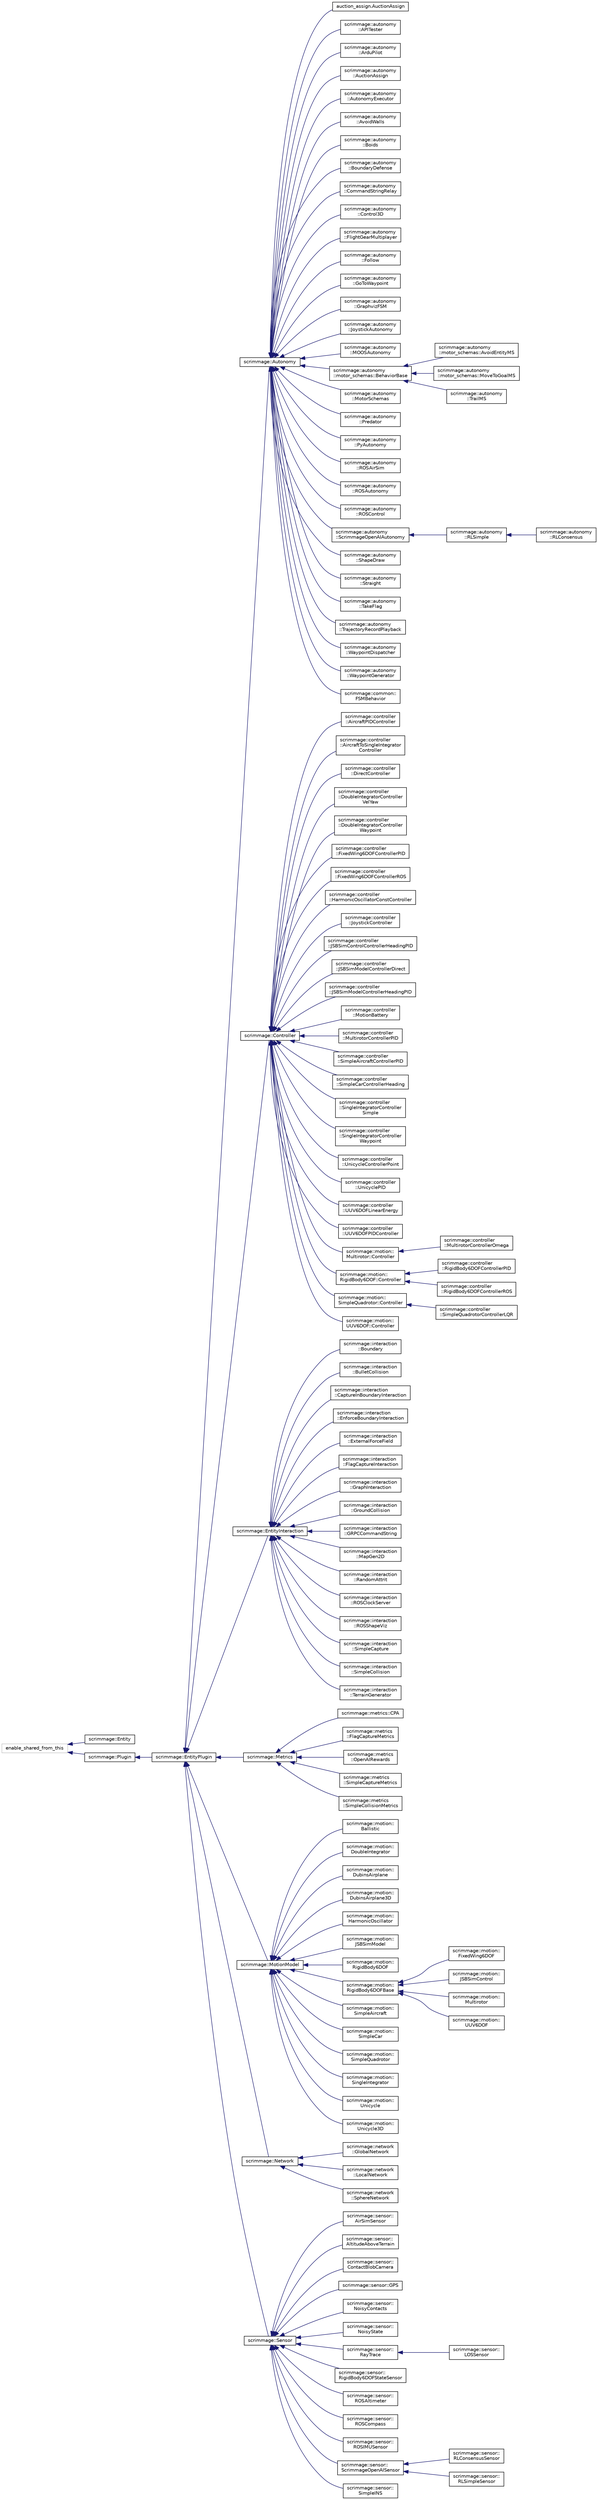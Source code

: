 digraph "Graphical Class Hierarchy"
{
 // LATEX_PDF_SIZE
  edge [fontname="Helvetica",fontsize="10",labelfontname="Helvetica",labelfontsize="10"];
  node [fontname="Helvetica",fontsize="10",shape=record];
  rankdir="LR";
  Node97 [label="enable_shared_from_this",height=0.2,width=0.4,color="grey75", fillcolor="white", style="filled",tooltip=" "];
  Node97 -> Node0 [dir="back",color="midnightblue",fontsize="10",style="solid",fontname="Helvetica"];
  Node0 [label="scrimmage::Entity",height=0.2,width=0.4,color="black", fillcolor="white", style="filled",URL="$classscrimmage_1_1Entity.html",tooltip=" "];
  Node97 -> Node99 [dir="back",color="midnightblue",fontsize="10",style="solid",fontname="Helvetica"];
  Node99 [label="scrimmage::Plugin",height=0.2,width=0.4,color="black", fillcolor="white", style="filled",URL="$classscrimmage_1_1Plugin.html",tooltip=" "];
  Node99 -> Node100 [dir="back",color="midnightblue",fontsize="10",style="solid",fontname="Helvetica"];
  Node100 [label="scrimmage::EntityPlugin",height=0.2,width=0.4,color="black", fillcolor="white", style="filled",URL="$classscrimmage_1_1EntityPlugin.html",tooltip=" "];
  Node100 -> Node101 [dir="back",color="midnightblue",fontsize="10",style="solid",fontname="Helvetica"];
  Node101 [label="scrimmage::Autonomy",height=0.2,width=0.4,color="black", fillcolor="white", style="filled",URL="$classscrimmage_1_1Autonomy.html",tooltip=" "];
  Node101 -> Node102 [dir="back",color="midnightblue",fontsize="10",style="solid",fontname="Helvetica"];
  Node102 [label="auction_assign.AuctionAssign",height=0.2,width=0.4,color="black", fillcolor="white", style="filled",URL="$classauction__assign_1_1AuctionAssign.html",tooltip=" "];
  Node101 -> Node103 [dir="back",color="midnightblue",fontsize="10",style="solid",fontname="Helvetica"];
  Node103 [label="scrimmage::autonomy\l::APITester",height=0.2,width=0.4,color="black", fillcolor="white", style="filled",URL="$classscrimmage_1_1autonomy_1_1APITester.html",tooltip=" "];
  Node101 -> Node104 [dir="back",color="midnightblue",fontsize="10",style="solid",fontname="Helvetica"];
  Node104 [label="scrimmage::autonomy\l::ArduPilot",height=0.2,width=0.4,color="black", fillcolor="white", style="filled",URL="$classscrimmage_1_1autonomy_1_1ArduPilot.html",tooltip=" "];
  Node101 -> Node105 [dir="back",color="midnightblue",fontsize="10",style="solid",fontname="Helvetica"];
  Node105 [label="scrimmage::autonomy\l::AuctionAssign",height=0.2,width=0.4,color="black", fillcolor="white", style="filled",URL="$classscrimmage_1_1autonomy_1_1AuctionAssign.html",tooltip=" "];
  Node101 -> Node106 [dir="back",color="midnightblue",fontsize="10",style="solid",fontname="Helvetica"];
  Node106 [label="scrimmage::autonomy\l::AutonomyExecutor",height=0.2,width=0.4,color="black", fillcolor="white", style="filled",URL="$classscrimmage_1_1autonomy_1_1AutonomyExecutor.html",tooltip=" "];
  Node101 -> Node107 [dir="back",color="midnightblue",fontsize="10",style="solid",fontname="Helvetica"];
  Node107 [label="scrimmage::autonomy\l::AvoidWalls",height=0.2,width=0.4,color="black", fillcolor="white", style="filled",URL="$classscrimmage_1_1autonomy_1_1AvoidWalls.html",tooltip=" "];
  Node101 -> Node108 [dir="back",color="midnightblue",fontsize="10",style="solid",fontname="Helvetica"];
  Node108 [label="scrimmage::autonomy\l::Boids",height=0.2,width=0.4,color="black", fillcolor="white", style="filled",URL="$classscrimmage_1_1autonomy_1_1Boids.html",tooltip=" "];
  Node101 -> Node109 [dir="back",color="midnightblue",fontsize="10",style="solid",fontname="Helvetica"];
  Node109 [label="scrimmage::autonomy\l::BoundaryDefense",height=0.2,width=0.4,color="black", fillcolor="white", style="filled",URL="$classscrimmage_1_1autonomy_1_1BoundaryDefense.html",tooltip=" "];
  Node101 -> Node110 [dir="back",color="midnightblue",fontsize="10",style="solid",fontname="Helvetica"];
  Node110 [label="scrimmage::autonomy\l::CommandStringRelay",height=0.2,width=0.4,color="black", fillcolor="white", style="filled",URL="$classscrimmage_1_1autonomy_1_1CommandStringRelay.html",tooltip=" "];
  Node101 -> Node111 [dir="back",color="midnightblue",fontsize="10",style="solid",fontname="Helvetica"];
  Node111 [label="scrimmage::autonomy\l::Control3D",height=0.2,width=0.4,color="black", fillcolor="white", style="filled",URL="$classscrimmage_1_1autonomy_1_1Control3D.html",tooltip=" "];
  Node101 -> Node112 [dir="back",color="midnightblue",fontsize="10",style="solid",fontname="Helvetica"];
  Node112 [label="scrimmage::autonomy\l::FlightGearMultiplayer",height=0.2,width=0.4,color="black", fillcolor="white", style="filled",URL="$classscrimmage_1_1autonomy_1_1FlightGearMultiplayer.html",tooltip=" "];
  Node101 -> Node113 [dir="back",color="midnightblue",fontsize="10",style="solid",fontname="Helvetica"];
  Node113 [label="scrimmage::autonomy\l::Follow",height=0.2,width=0.4,color="black", fillcolor="white", style="filled",URL="$classscrimmage_1_1autonomy_1_1Follow.html",tooltip=" "];
  Node101 -> Node114 [dir="back",color="midnightblue",fontsize="10",style="solid",fontname="Helvetica"];
  Node114 [label="scrimmage::autonomy\l::GoToWaypoint",height=0.2,width=0.4,color="black", fillcolor="white", style="filled",URL="$classscrimmage_1_1autonomy_1_1GoToWaypoint.html",tooltip=" "];
  Node101 -> Node115 [dir="back",color="midnightblue",fontsize="10",style="solid",fontname="Helvetica"];
  Node115 [label="scrimmage::autonomy\l::GraphvizFSM",height=0.2,width=0.4,color="black", fillcolor="white", style="filled",URL="$classscrimmage_1_1autonomy_1_1GraphvizFSM.html",tooltip=" "];
  Node101 -> Node116 [dir="back",color="midnightblue",fontsize="10",style="solid",fontname="Helvetica"];
  Node116 [label="scrimmage::autonomy\l::JoystickAutonomy",height=0.2,width=0.4,color="black", fillcolor="white", style="filled",URL="$classscrimmage_1_1autonomy_1_1JoystickAutonomy.html",tooltip=" "];
  Node101 -> Node117 [dir="back",color="midnightblue",fontsize="10",style="solid",fontname="Helvetica"];
  Node117 [label="scrimmage::autonomy\l::MOOSAutonomy",height=0.2,width=0.4,color="black", fillcolor="white", style="filled",URL="$classscrimmage_1_1autonomy_1_1MOOSAutonomy.html",tooltip=" "];
  Node101 -> Node118 [dir="back",color="midnightblue",fontsize="10",style="solid",fontname="Helvetica"];
  Node118 [label="scrimmage::autonomy\l::motor_schemas::BehaviorBase",height=0.2,width=0.4,color="black", fillcolor="white", style="filled",URL="$classscrimmage_1_1autonomy_1_1motor__schemas_1_1BehaviorBase.html",tooltip=" "];
  Node118 -> Node119 [dir="back",color="midnightblue",fontsize="10",style="solid",fontname="Helvetica"];
  Node119 [label="scrimmage::autonomy\l::motor_schemas::AvoidEntityMS",height=0.2,width=0.4,color="black", fillcolor="white", style="filled",URL="$classscrimmage_1_1autonomy_1_1motor__schemas_1_1AvoidEntityMS.html",tooltip=" "];
  Node118 -> Node120 [dir="back",color="midnightblue",fontsize="10",style="solid",fontname="Helvetica"];
  Node120 [label="scrimmage::autonomy\l::motor_schemas::MoveToGoalMS",height=0.2,width=0.4,color="black", fillcolor="white", style="filled",URL="$classscrimmage_1_1autonomy_1_1motor__schemas_1_1MoveToGoalMS.html",tooltip=" "];
  Node118 -> Node121 [dir="back",color="midnightblue",fontsize="10",style="solid",fontname="Helvetica"];
  Node121 [label="scrimmage::autonomy\l::TrailMS",height=0.2,width=0.4,color="black", fillcolor="white", style="filled",URL="$classscrimmage_1_1autonomy_1_1TrailMS.html",tooltip=" "];
  Node101 -> Node122 [dir="back",color="midnightblue",fontsize="10",style="solid",fontname="Helvetica"];
  Node122 [label="scrimmage::autonomy\l::MotorSchemas",height=0.2,width=0.4,color="black", fillcolor="white", style="filled",URL="$classscrimmage_1_1autonomy_1_1MotorSchemas.html",tooltip=" "];
  Node101 -> Node123 [dir="back",color="midnightblue",fontsize="10",style="solid",fontname="Helvetica"];
  Node123 [label="scrimmage::autonomy\l::Predator",height=0.2,width=0.4,color="black", fillcolor="white", style="filled",URL="$classscrimmage_1_1autonomy_1_1Predator.html",tooltip=" "];
  Node101 -> Node124 [dir="back",color="midnightblue",fontsize="10",style="solid",fontname="Helvetica"];
  Node124 [label="scrimmage::autonomy\l::PyAutonomy",height=0.2,width=0.4,color="black", fillcolor="white", style="filled",URL="$classscrimmage_1_1autonomy_1_1PyAutonomy.html",tooltip=" "];
  Node101 -> Node125 [dir="back",color="midnightblue",fontsize="10",style="solid",fontname="Helvetica"];
  Node125 [label="scrimmage::autonomy\l::ROSAirSim",height=0.2,width=0.4,color="black", fillcolor="white", style="filled",URL="$classscrimmage_1_1autonomy_1_1ROSAirSim.html",tooltip=" "];
  Node101 -> Node126 [dir="back",color="midnightblue",fontsize="10",style="solid",fontname="Helvetica"];
  Node126 [label="scrimmage::autonomy\l::ROSAutonomy",height=0.2,width=0.4,color="black", fillcolor="white", style="filled",URL="$classscrimmage_1_1autonomy_1_1ROSAutonomy.html",tooltip=" "];
  Node101 -> Node127 [dir="back",color="midnightblue",fontsize="10",style="solid",fontname="Helvetica"];
  Node127 [label="scrimmage::autonomy\l::ROSControl",height=0.2,width=0.4,color="black", fillcolor="white", style="filled",URL="$classscrimmage_1_1autonomy_1_1ROSControl.html",tooltip=" "];
  Node101 -> Node128 [dir="back",color="midnightblue",fontsize="10",style="solid",fontname="Helvetica"];
  Node128 [label="scrimmage::autonomy\l::ScrimmageOpenAIAutonomy",height=0.2,width=0.4,color="black", fillcolor="white", style="filled",URL="$classscrimmage_1_1autonomy_1_1ScrimmageOpenAIAutonomy.html",tooltip=" "];
  Node128 -> Node129 [dir="back",color="midnightblue",fontsize="10",style="solid",fontname="Helvetica"];
  Node129 [label="scrimmage::autonomy\l::RLSimple",height=0.2,width=0.4,color="black", fillcolor="white", style="filled",URL="$classscrimmage_1_1autonomy_1_1RLSimple.html",tooltip=" "];
  Node129 -> Node130 [dir="back",color="midnightblue",fontsize="10",style="solid",fontname="Helvetica"];
  Node130 [label="scrimmage::autonomy\l::RLConsensus",height=0.2,width=0.4,color="black", fillcolor="white", style="filled",URL="$classscrimmage_1_1autonomy_1_1RLConsensus.html",tooltip=" "];
  Node101 -> Node131 [dir="back",color="midnightblue",fontsize="10",style="solid",fontname="Helvetica"];
  Node131 [label="scrimmage::autonomy\l::ShapeDraw",height=0.2,width=0.4,color="black", fillcolor="white", style="filled",URL="$classscrimmage_1_1autonomy_1_1ShapeDraw.html",tooltip=" "];
  Node101 -> Node132 [dir="back",color="midnightblue",fontsize="10",style="solid",fontname="Helvetica"];
  Node132 [label="scrimmage::autonomy\l::Straight",height=0.2,width=0.4,color="black", fillcolor="white", style="filled",URL="$classscrimmage_1_1autonomy_1_1Straight.html",tooltip=" "];
  Node101 -> Node133 [dir="back",color="midnightblue",fontsize="10",style="solid",fontname="Helvetica"];
  Node133 [label="scrimmage::autonomy\l::TakeFlag",height=0.2,width=0.4,color="black", fillcolor="white", style="filled",URL="$classscrimmage_1_1autonomy_1_1TakeFlag.html",tooltip=" "];
  Node101 -> Node134 [dir="back",color="midnightblue",fontsize="10",style="solid",fontname="Helvetica"];
  Node134 [label="scrimmage::autonomy\l::TrajectoryRecordPlayback",height=0.2,width=0.4,color="black", fillcolor="white", style="filled",URL="$classscrimmage_1_1autonomy_1_1TrajectoryRecordPlayback.html",tooltip=" "];
  Node101 -> Node135 [dir="back",color="midnightblue",fontsize="10",style="solid",fontname="Helvetica"];
  Node135 [label="scrimmage::autonomy\l::WaypointDispatcher",height=0.2,width=0.4,color="black", fillcolor="white", style="filled",URL="$classscrimmage_1_1autonomy_1_1WaypointDispatcher.html",tooltip=" "];
  Node101 -> Node136 [dir="back",color="midnightblue",fontsize="10",style="solid",fontname="Helvetica"];
  Node136 [label="scrimmage::autonomy\l::WaypointGenerator",height=0.2,width=0.4,color="black", fillcolor="white", style="filled",URL="$classscrimmage_1_1autonomy_1_1WaypointGenerator.html",tooltip=" "];
  Node101 -> Node137 [dir="back",color="midnightblue",fontsize="10",style="solid",fontname="Helvetica"];
  Node137 [label="scrimmage::common::\lFSMBehavior",height=0.2,width=0.4,color="black", fillcolor="white", style="filled",URL="$classscrimmage_1_1common_1_1FSMBehavior.html",tooltip=" "];
  Node100 -> Node138 [dir="back",color="midnightblue",fontsize="10",style="solid",fontname="Helvetica"];
  Node138 [label="scrimmage::Controller",height=0.2,width=0.4,color="black", fillcolor="white", style="filled",URL="$classscrimmage_1_1Controller.html",tooltip=" "];
  Node138 -> Node139 [dir="back",color="midnightblue",fontsize="10",style="solid",fontname="Helvetica"];
  Node139 [label="scrimmage::controller\l::AircraftPIDController",height=0.2,width=0.4,color="black", fillcolor="white", style="filled",URL="$classscrimmage_1_1controller_1_1AircraftPIDController.html",tooltip=" "];
  Node138 -> Node140 [dir="back",color="midnightblue",fontsize="10",style="solid",fontname="Helvetica"];
  Node140 [label="scrimmage::controller\l::AircraftToSingleIntegrator\lController",height=0.2,width=0.4,color="black", fillcolor="white", style="filled",URL="$classscrimmage_1_1controller_1_1AircraftToSingleIntegratorController.html",tooltip=" "];
  Node138 -> Node141 [dir="back",color="midnightblue",fontsize="10",style="solid",fontname="Helvetica"];
  Node141 [label="scrimmage::controller\l::DirectController",height=0.2,width=0.4,color="black", fillcolor="white", style="filled",URL="$classscrimmage_1_1controller_1_1DirectController.html",tooltip=" "];
  Node138 -> Node142 [dir="back",color="midnightblue",fontsize="10",style="solid",fontname="Helvetica"];
  Node142 [label="scrimmage::controller\l::DoubleIntegratorController\lVelYaw",height=0.2,width=0.4,color="black", fillcolor="white", style="filled",URL="$classscrimmage_1_1controller_1_1DoubleIntegratorControllerVelYaw.html",tooltip=" "];
  Node138 -> Node143 [dir="back",color="midnightblue",fontsize="10",style="solid",fontname="Helvetica"];
  Node143 [label="scrimmage::controller\l::DoubleIntegratorController\lWaypoint",height=0.2,width=0.4,color="black", fillcolor="white", style="filled",URL="$classscrimmage_1_1controller_1_1DoubleIntegratorControllerWaypoint.html",tooltip=" "];
  Node138 -> Node144 [dir="back",color="midnightblue",fontsize="10",style="solid",fontname="Helvetica"];
  Node144 [label="scrimmage::controller\l::FixedWing6DOFControllerPID",height=0.2,width=0.4,color="black", fillcolor="white", style="filled",URL="$classscrimmage_1_1controller_1_1FixedWing6DOFControllerPID.html",tooltip=" "];
  Node138 -> Node145 [dir="back",color="midnightblue",fontsize="10",style="solid",fontname="Helvetica"];
  Node145 [label="scrimmage::controller\l::FixedWing6DOFControllerROS",height=0.2,width=0.4,color="black", fillcolor="white", style="filled",URL="$classscrimmage_1_1controller_1_1FixedWing6DOFControllerROS.html",tooltip=" "];
  Node138 -> Node146 [dir="back",color="midnightblue",fontsize="10",style="solid",fontname="Helvetica"];
  Node146 [label="scrimmage::controller\l::HarmonicOscillatorConstController",height=0.2,width=0.4,color="black", fillcolor="white", style="filled",URL="$classscrimmage_1_1controller_1_1HarmonicOscillatorConstController.html",tooltip=" "];
  Node138 -> Node147 [dir="back",color="midnightblue",fontsize="10",style="solid",fontname="Helvetica"];
  Node147 [label="scrimmage::controller\l::JoystickController",height=0.2,width=0.4,color="black", fillcolor="white", style="filled",URL="$classscrimmage_1_1controller_1_1JoystickController.html",tooltip=" "];
  Node138 -> Node148 [dir="back",color="midnightblue",fontsize="10",style="solid",fontname="Helvetica"];
  Node148 [label="scrimmage::controller\l::JSBSimControlControllerHeadingPID",height=0.2,width=0.4,color="black", fillcolor="white", style="filled",URL="$classscrimmage_1_1controller_1_1JSBSimControlControllerHeadingPID.html",tooltip=" "];
  Node138 -> Node149 [dir="back",color="midnightblue",fontsize="10",style="solid",fontname="Helvetica"];
  Node149 [label="scrimmage::controller\l::JSBSimModelControllerDirect",height=0.2,width=0.4,color="black", fillcolor="white", style="filled",URL="$classscrimmage_1_1controller_1_1JSBSimModelControllerDirect.html",tooltip=" "];
  Node138 -> Node150 [dir="back",color="midnightblue",fontsize="10",style="solid",fontname="Helvetica"];
  Node150 [label="scrimmage::controller\l::JSBSimModelControllerHeadingPID",height=0.2,width=0.4,color="black", fillcolor="white", style="filled",URL="$classscrimmage_1_1controller_1_1JSBSimModelControllerHeadingPID.html",tooltip=" "];
  Node138 -> Node151 [dir="back",color="midnightblue",fontsize="10",style="solid",fontname="Helvetica"];
  Node151 [label="scrimmage::controller\l::MotionBattery",height=0.2,width=0.4,color="black", fillcolor="white", style="filled",URL="$classscrimmage_1_1controller_1_1MotionBattery.html",tooltip=" "];
  Node138 -> Node152 [dir="back",color="midnightblue",fontsize="10",style="solid",fontname="Helvetica"];
  Node152 [label="scrimmage::controller\l::MultirotorControllerPID",height=0.2,width=0.4,color="black", fillcolor="white", style="filled",URL="$classscrimmage_1_1controller_1_1MultirotorControllerPID.html",tooltip=" "];
  Node138 -> Node153 [dir="back",color="midnightblue",fontsize="10",style="solid",fontname="Helvetica"];
  Node153 [label="scrimmage::controller\l::SimpleAircraftControllerPID",height=0.2,width=0.4,color="black", fillcolor="white", style="filled",URL="$classscrimmage_1_1controller_1_1SimpleAircraftControllerPID.html",tooltip=" "];
  Node138 -> Node154 [dir="back",color="midnightblue",fontsize="10",style="solid",fontname="Helvetica"];
  Node154 [label="scrimmage::controller\l::SimpleCarControllerHeading",height=0.2,width=0.4,color="black", fillcolor="white", style="filled",URL="$classscrimmage_1_1controller_1_1SimpleCarControllerHeading.html",tooltip=" "];
  Node138 -> Node155 [dir="back",color="midnightblue",fontsize="10",style="solid",fontname="Helvetica"];
  Node155 [label="scrimmage::controller\l::SingleIntegratorController\lSimple",height=0.2,width=0.4,color="black", fillcolor="white", style="filled",URL="$classscrimmage_1_1controller_1_1SingleIntegratorControllerSimple.html",tooltip=" "];
  Node138 -> Node156 [dir="back",color="midnightblue",fontsize="10",style="solid",fontname="Helvetica"];
  Node156 [label="scrimmage::controller\l::SingleIntegratorController\lWaypoint",height=0.2,width=0.4,color="black", fillcolor="white", style="filled",URL="$classscrimmage_1_1controller_1_1SingleIntegratorControllerWaypoint.html",tooltip=" "];
  Node138 -> Node157 [dir="back",color="midnightblue",fontsize="10",style="solid",fontname="Helvetica"];
  Node157 [label="scrimmage::controller\l::UnicycleControllerPoint",height=0.2,width=0.4,color="black", fillcolor="white", style="filled",URL="$classscrimmage_1_1controller_1_1UnicycleControllerPoint.html",tooltip="implementation of"];
  Node138 -> Node158 [dir="back",color="midnightblue",fontsize="10",style="solid",fontname="Helvetica"];
  Node158 [label="scrimmage::controller\l::UnicyclePID",height=0.2,width=0.4,color="black", fillcolor="white", style="filled",URL="$classscrimmage_1_1controller_1_1UnicyclePID.html",tooltip=" "];
  Node138 -> Node159 [dir="back",color="midnightblue",fontsize="10",style="solid",fontname="Helvetica"];
  Node159 [label="scrimmage::controller\l::UUV6DOFLinearEnergy",height=0.2,width=0.4,color="black", fillcolor="white", style="filled",URL="$classscrimmage_1_1controller_1_1UUV6DOFLinearEnergy.html",tooltip=" "];
  Node138 -> Node160 [dir="back",color="midnightblue",fontsize="10",style="solid",fontname="Helvetica"];
  Node160 [label="scrimmage::controller\l::UUV6DOFPIDController",height=0.2,width=0.4,color="black", fillcolor="white", style="filled",URL="$classscrimmage_1_1controller_1_1UUV6DOFPIDController.html",tooltip=" "];
  Node138 -> Node161 [dir="back",color="midnightblue",fontsize="10",style="solid",fontname="Helvetica"];
  Node161 [label="scrimmage::motion::\lMultirotor::Controller",height=0.2,width=0.4,color="black", fillcolor="white", style="filled",URL="$classscrimmage_1_1motion_1_1Multirotor_1_1Controller.html",tooltip=" "];
  Node161 -> Node162 [dir="back",color="midnightblue",fontsize="10",style="solid",fontname="Helvetica"];
  Node162 [label="scrimmage::controller\l::MultirotorControllerOmega",height=0.2,width=0.4,color="black", fillcolor="white", style="filled",URL="$classscrimmage_1_1controller_1_1MultirotorControllerOmega.html",tooltip=" "];
  Node138 -> Node163 [dir="back",color="midnightblue",fontsize="10",style="solid",fontname="Helvetica"];
  Node163 [label="scrimmage::motion::\lRigidBody6DOF::Controller",height=0.2,width=0.4,color="black", fillcolor="white", style="filled",URL="$classscrimmage_1_1motion_1_1RigidBody6DOF_1_1Controller.html",tooltip=" "];
  Node163 -> Node164 [dir="back",color="midnightblue",fontsize="10",style="solid",fontname="Helvetica"];
  Node164 [label="scrimmage::controller\l::RigidBody6DOFControllerPID",height=0.2,width=0.4,color="black", fillcolor="white", style="filled",URL="$classscrimmage_1_1controller_1_1RigidBody6DOFControllerPID.html",tooltip=" "];
  Node163 -> Node165 [dir="back",color="midnightblue",fontsize="10",style="solid",fontname="Helvetica"];
  Node165 [label="scrimmage::controller\l::RigidBody6DOFControllerROS",height=0.2,width=0.4,color="black", fillcolor="white", style="filled",URL="$classscrimmage_1_1controller_1_1RigidBody6DOFControllerROS.html",tooltip=" "];
  Node138 -> Node166 [dir="back",color="midnightblue",fontsize="10",style="solid",fontname="Helvetica"];
  Node166 [label="scrimmage::motion::\lSimpleQuadrotor::Controller",height=0.2,width=0.4,color="black", fillcolor="white", style="filled",URL="$classscrimmage_1_1motion_1_1SimpleQuadrotor_1_1Controller.html",tooltip=" "];
  Node166 -> Node167 [dir="back",color="midnightblue",fontsize="10",style="solid",fontname="Helvetica"];
  Node167 [label="scrimmage::controller\l::SimpleQuadrotorControllerLQR",height=0.2,width=0.4,color="black", fillcolor="white", style="filled",URL="$classscrimmage_1_1controller_1_1SimpleQuadrotorControllerLQR.html",tooltip=" "];
  Node138 -> Node168 [dir="back",color="midnightblue",fontsize="10",style="solid",fontname="Helvetica"];
  Node168 [label="scrimmage::motion::\lUUV6DOF::Controller",height=0.2,width=0.4,color="black", fillcolor="white", style="filled",URL="$classscrimmage_1_1motion_1_1UUV6DOF_1_1Controller.html",tooltip=" "];
  Node100 -> Node169 [dir="back",color="midnightblue",fontsize="10",style="solid",fontname="Helvetica"];
  Node169 [label="scrimmage::EntityInteraction",height=0.2,width=0.4,color="black", fillcolor="white", style="filled",URL="$classscrimmage_1_1EntityInteraction.html",tooltip=" "];
  Node169 -> Node170 [dir="back",color="midnightblue",fontsize="10",style="solid",fontname="Helvetica"];
  Node170 [label="scrimmage::interaction\l::Boundary",height=0.2,width=0.4,color="black", fillcolor="white", style="filled",URL="$classscrimmage_1_1interaction_1_1Boundary.html",tooltip=" "];
  Node169 -> Node171 [dir="back",color="midnightblue",fontsize="10",style="solid",fontname="Helvetica"];
  Node171 [label="scrimmage::interaction\l::BulletCollision",height=0.2,width=0.4,color="black", fillcolor="white", style="filled",URL="$classscrimmage_1_1interaction_1_1BulletCollision.html",tooltip=" "];
  Node169 -> Node172 [dir="back",color="midnightblue",fontsize="10",style="solid",fontname="Helvetica"];
  Node172 [label="scrimmage::interaction\l::CaptureInBoundaryInteraction",height=0.2,width=0.4,color="black", fillcolor="white", style="filled",URL="$classscrimmage_1_1interaction_1_1CaptureInBoundaryInteraction.html",tooltip=" "];
  Node169 -> Node173 [dir="back",color="midnightblue",fontsize="10",style="solid",fontname="Helvetica"];
  Node173 [label="scrimmage::interaction\l::EnforceBoundaryInteraction",height=0.2,width=0.4,color="black", fillcolor="white", style="filled",URL="$classscrimmage_1_1interaction_1_1EnforceBoundaryInteraction.html",tooltip=" "];
  Node169 -> Node174 [dir="back",color="midnightblue",fontsize="10",style="solid",fontname="Helvetica"];
  Node174 [label="scrimmage::interaction\l::ExternalForceField",height=0.2,width=0.4,color="black", fillcolor="white", style="filled",URL="$classscrimmage_1_1interaction_1_1ExternalForceField.html",tooltip=" "];
  Node169 -> Node175 [dir="back",color="midnightblue",fontsize="10",style="solid",fontname="Helvetica"];
  Node175 [label="scrimmage::interaction\l::FlagCaptureInteraction",height=0.2,width=0.4,color="black", fillcolor="white", style="filled",URL="$classscrimmage_1_1interaction_1_1FlagCaptureInteraction.html",tooltip=" "];
  Node169 -> Node176 [dir="back",color="midnightblue",fontsize="10",style="solid",fontname="Helvetica"];
  Node176 [label="scrimmage::interaction\l::GraphInteraction",height=0.2,width=0.4,color="black", fillcolor="white", style="filled",URL="$classscrimmage_1_1interaction_1_1GraphInteraction.html",tooltip=" "];
  Node169 -> Node177 [dir="back",color="midnightblue",fontsize="10",style="solid",fontname="Helvetica"];
  Node177 [label="scrimmage::interaction\l::GroundCollision",height=0.2,width=0.4,color="black", fillcolor="white", style="filled",URL="$classscrimmage_1_1interaction_1_1GroundCollision.html",tooltip=" "];
  Node169 -> Node178 [dir="back",color="midnightblue",fontsize="10",style="solid",fontname="Helvetica"];
  Node178 [label="scrimmage::interaction\l::GRPCCommandString",height=0.2,width=0.4,color="black", fillcolor="white", style="filled",URL="$classscrimmage_1_1interaction_1_1GRPCCommandString.html",tooltip=" "];
  Node169 -> Node179 [dir="back",color="midnightblue",fontsize="10",style="solid",fontname="Helvetica"];
  Node179 [label="scrimmage::interaction\l::MapGen2D",height=0.2,width=0.4,color="black", fillcolor="white", style="filled",URL="$classscrimmage_1_1interaction_1_1MapGen2D.html",tooltip=" "];
  Node169 -> Node180 [dir="back",color="midnightblue",fontsize="10",style="solid",fontname="Helvetica"];
  Node180 [label="scrimmage::interaction\l::RandomAttrit",height=0.2,width=0.4,color="black", fillcolor="white", style="filled",URL="$classscrimmage_1_1interaction_1_1RandomAttrit.html",tooltip=" "];
  Node169 -> Node181 [dir="back",color="midnightblue",fontsize="10",style="solid",fontname="Helvetica"];
  Node181 [label="scrimmage::interaction\l::ROSClockServer",height=0.2,width=0.4,color="black", fillcolor="white", style="filled",URL="$classscrimmage_1_1interaction_1_1ROSClockServer.html",tooltip=" "];
  Node169 -> Node182 [dir="back",color="midnightblue",fontsize="10",style="solid",fontname="Helvetica"];
  Node182 [label="scrimmage::interaction\l::ROSShapeViz",height=0.2,width=0.4,color="black", fillcolor="white", style="filled",URL="$classscrimmage_1_1interaction_1_1ROSShapeViz.html",tooltip=" "];
  Node169 -> Node183 [dir="back",color="midnightblue",fontsize="10",style="solid",fontname="Helvetica"];
  Node183 [label="scrimmage::interaction\l::SimpleCapture",height=0.2,width=0.4,color="black", fillcolor="white", style="filled",URL="$classscrimmage_1_1interaction_1_1SimpleCapture.html",tooltip=" "];
  Node169 -> Node184 [dir="back",color="midnightblue",fontsize="10",style="solid",fontname="Helvetica"];
  Node184 [label="scrimmage::interaction\l::SimpleCollision",height=0.2,width=0.4,color="black", fillcolor="white", style="filled",URL="$classscrimmage_1_1interaction_1_1SimpleCollision.html",tooltip=" "];
  Node169 -> Node185 [dir="back",color="midnightblue",fontsize="10",style="solid",fontname="Helvetica"];
  Node185 [label="scrimmage::interaction\l::TerrainGenerator",height=0.2,width=0.4,color="black", fillcolor="white", style="filled",URL="$classscrimmage_1_1interaction_1_1TerrainGenerator.html",tooltip=" "];
  Node100 -> Node186 [dir="back",color="midnightblue",fontsize="10",style="solid",fontname="Helvetica"];
  Node186 [label="scrimmage::Metrics",height=0.2,width=0.4,color="black", fillcolor="white", style="filled",URL="$classscrimmage_1_1Metrics.html",tooltip=" "];
  Node186 -> Node187 [dir="back",color="midnightblue",fontsize="10",style="solid",fontname="Helvetica"];
  Node187 [label="scrimmage::metrics::CPA",height=0.2,width=0.4,color="black", fillcolor="white", style="filled",URL="$classscrimmage_1_1metrics_1_1CPA.html",tooltip=" "];
  Node186 -> Node188 [dir="back",color="midnightblue",fontsize="10",style="solid",fontname="Helvetica"];
  Node188 [label="scrimmage::metrics\l::FlagCaptureMetrics",height=0.2,width=0.4,color="black", fillcolor="white", style="filled",URL="$classscrimmage_1_1metrics_1_1FlagCaptureMetrics.html",tooltip=" "];
  Node186 -> Node189 [dir="back",color="midnightblue",fontsize="10",style="solid",fontname="Helvetica"];
  Node189 [label="scrimmage::metrics\l::OpenAIRewards",height=0.2,width=0.4,color="black", fillcolor="white", style="filled",URL="$classscrimmage_1_1metrics_1_1OpenAIRewards.html",tooltip=" "];
  Node186 -> Node190 [dir="back",color="midnightblue",fontsize="10",style="solid",fontname="Helvetica"];
  Node190 [label="scrimmage::metrics\l::SimpleCaptureMetrics",height=0.2,width=0.4,color="black", fillcolor="white", style="filled",URL="$classscrimmage_1_1metrics_1_1SimpleCaptureMetrics.html",tooltip=" "];
  Node186 -> Node191 [dir="back",color="midnightblue",fontsize="10",style="solid",fontname="Helvetica"];
  Node191 [label="scrimmage::metrics\l::SimpleCollisionMetrics",height=0.2,width=0.4,color="black", fillcolor="white", style="filled",URL="$classscrimmage_1_1metrics_1_1SimpleCollisionMetrics.html",tooltip=" "];
  Node100 -> Node192 [dir="back",color="midnightblue",fontsize="10",style="solid",fontname="Helvetica"];
  Node192 [label="scrimmage::MotionModel",height=0.2,width=0.4,color="black", fillcolor="white", style="filled",URL="$classscrimmage_1_1MotionModel.html",tooltip=" "];
  Node192 -> Node193 [dir="back",color="midnightblue",fontsize="10",style="solid",fontname="Helvetica"];
  Node193 [label="scrimmage::motion::\lBallistic",height=0.2,width=0.4,color="black", fillcolor="white", style="filled",URL="$classscrimmage_1_1motion_1_1Ballistic.html",tooltip=" "];
  Node192 -> Node194 [dir="back",color="midnightblue",fontsize="10",style="solid",fontname="Helvetica"];
  Node194 [label="scrimmage::motion::\lDoubleIntegrator",height=0.2,width=0.4,color="black", fillcolor="white", style="filled",URL="$classscrimmage_1_1motion_1_1DoubleIntegrator.html",tooltip=" "];
  Node192 -> Node195 [dir="back",color="midnightblue",fontsize="10",style="solid",fontname="Helvetica"];
  Node195 [label="scrimmage::motion::\lDubinsAirplane",height=0.2,width=0.4,color="black", fillcolor="white", style="filled",URL="$classscrimmage_1_1motion_1_1DubinsAirplane.html",tooltip=" "];
  Node192 -> Node196 [dir="back",color="midnightblue",fontsize="10",style="solid",fontname="Helvetica"];
  Node196 [label="scrimmage::motion::\lDubinsAirplane3D",height=0.2,width=0.4,color="black", fillcolor="white", style="filled",URL="$classscrimmage_1_1motion_1_1DubinsAirplane3D.html",tooltip=" "];
  Node192 -> Node197 [dir="back",color="midnightblue",fontsize="10",style="solid",fontname="Helvetica"];
  Node197 [label="scrimmage::motion::\lHarmonicOscillator",height=0.2,width=0.4,color="black", fillcolor="white", style="filled",URL="$classscrimmage_1_1motion_1_1HarmonicOscillator.html",tooltip=" "];
  Node192 -> Node198 [dir="back",color="midnightblue",fontsize="10",style="solid",fontname="Helvetica"];
  Node198 [label="scrimmage::motion::\lJSBSimModel",height=0.2,width=0.4,color="black", fillcolor="white", style="filled",URL="$classscrimmage_1_1motion_1_1JSBSimModel.html",tooltip=" "];
  Node192 -> Node199 [dir="back",color="midnightblue",fontsize="10",style="solid",fontname="Helvetica"];
  Node199 [label="scrimmage::motion::\lRigidBody6DOF",height=0.2,width=0.4,color="black", fillcolor="white", style="filled",URL="$classscrimmage_1_1motion_1_1RigidBody6DOF.html",tooltip=" "];
  Node192 -> Node200 [dir="back",color="midnightblue",fontsize="10",style="solid",fontname="Helvetica"];
  Node200 [label="scrimmage::motion::\lRigidBody6DOFBase",height=0.2,width=0.4,color="black", fillcolor="white", style="filled",URL="$classscrimmage_1_1motion_1_1RigidBody6DOFBase.html",tooltip=" "];
  Node200 -> Node201 [dir="back",color="midnightblue",fontsize="10",style="solid",fontname="Helvetica"];
  Node201 [label="scrimmage::motion::\lFixedWing6DOF",height=0.2,width=0.4,color="black", fillcolor="white", style="filled",URL="$classscrimmage_1_1motion_1_1FixedWing6DOF.html",tooltip=" "];
  Node200 -> Node202 [dir="back",color="midnightblue",fontsize="10",style="solid",fontname="Helvetica"];
  Node202 [label="scrimmage::motion::\lJSBSimControl",height=0.2,width=0.4,color="black", fillcolor="white", style="filled",URL="$classscrimmage_1_1motion_1_1JSBSimControl.html",tooltip=" "];
  Node200 -> Node203 [dir="back",color="midnightblue",fontsize="10",style="solid",fontname="Helvetica"];
  Node203 [label="scrimmage::motion::\lMultirotor",height=0.2,width=0.4,color="black", fillcolor="white", style="filled",URL="$classscrimmage_1_1motion_1_1Multirotor.html",tooltip=" "];
  Node200 -> Node204 [dir="back",color="midnightblue",fontsize="10",style="solid",fontname="Helvetica"];
  Node204 [label="scrimmage::motion::\lUUV6DOF",height=0.2,width=0.4,color="black", fillcolor="white", style="filled",URL="$classscrimmage_1_1motion_1_1UUV6DOF.html",tooltip=" "];
  Node192 -> Node205 [dir="back",color="midnightblue",fontsize="10",style="solid",fontname="Helvetica"];
  Node205 [label="scrimmage::motion::\lSimpleAircraft",height=0.2,width=0.4,color="black", fillcolor="white", style="filled",URL="$classscrimmage_1_1motion_1_1SimpleAircraft.html",tooltip=" "];
  Node192 -> Node206 [dir="back",color="midnightblue",fontsize="10",style="solid",fontname="Helvetica"];
  Node206 [label="scrimmage::motion::\lSimpleCar",height=0.2,width=0.4,color="black", fillcolor="white", style="filled",URL="$classscrimmage_1_1motion_1_1SimpleCar.html",tooltip=" "];
  Node192 -> Node207 [dir="back",color="midnightblue",fontsize="10",style="solid",fontname="Helvetica"];
  Node207 [label="scrimmage::motion::\lSimpleQuadrotor",height=0.2,width=0.4,color="black", fillcolor="white", style="filled",URL="$classscrimmage_1_1motion_1_1SimpleQuadrotor.html",tooltip=" "];
  Node192 -> Node208 [dir="back",color="midnightblue",fontsize="10",style="solid",fontname="Helvetica"];
  Node208 [label="scrimmage::motion::\lSingleIntegrator",height=0.2,width=0.4,color="black", fillcolor="white", style="filled",URL="$classscrimmage_1_1motion_1_1SingleIntegrator.html",tooltip=" "];
  Node192 -> Node209 [dir="back",color="midnightblue",fontsize="10",style="solid",fontname="Helvetica"];
  Node209 [label="scrimmage::motion::\lUnicycle",height=0.2,width=0.4,color="black", fillcolor="white", style="filled",URL="$classscrimmage_1_1motion_1_1Unicycle.html",tooltip=" "];
  Node192 -> Node210 [dir="back",color="midnightblue",fontsize="10",style="solid",fontname="Helvetica"];
  Node210 [label="scrimmage::motion::\lUnicycle3D",height=0.2,width=0.4,color="black", fillcolor="white", style="filled",URL="$classscrimmage_1_1motion_1_1Unicycle3D.html",tooltip=" "];
  Node100 -> Node211 [dir="back",color="midnightblue",fontsize="10",style="solid",fontname="Helvetica"];
  Node211 [label="scrimmage::Network",height=0.2,width=0.4,color="black", fillcolor="white", style="filled",URL="$classscrimmage_1_1Network.html",tooltip=" "];
  Node211 -> Node212 [dir="back",color="midnightblue",fontsize="10",style="solid",fontname="Helvetica"];
  Node212 [label="scrimmage::network\l::GlobalNetwork",height=0.2,width=0.4,color="black", fillcolor="white", style="filled",URL="$classscrimmage_1_1network_1_1GlobalNetwork.html",tooltip=" "];
  Node211 -> Node213 [dir="back",color="midnightblue",fontsize="10",style="solid",fontname="Helvetica"];
  Node213 [label="scrimmage::network\l::LocalNetwork",height=0.2,width=0.4,color="black", fillcolor="white", style="filled",URL="$classscrimmage_1_1network_1_1LocalNetwork.html",tooltip=" "];
  Node211 -> Node214 [dir="back",color="midnightblue",fontsize="10",style="solid",fontname="Helvetica"];
  Node214 [label="scrimmage::network\l::SphereNetwork",height=0.2,width=0.4,color="black", fillcolor="white", style="filled",URL="$classscrimmage_1_1network_1_1SphereNetwork.html",tooltip=" "];
  Node100 -> Node215 [dir="back",color="midnightblue",fontsize="10",style="solid",fontname="Helvetica"];
  Node215 [label="scrimmage::Sensor",height=0.2,width=0.4,color="black", fillcolor="white", style="filled",URL="$classscrimmage_1_1Sensor.html",tooltip=" "];
  Node215 -> Node216 [dir="back",color="midnightblue",fontsize="10",style="solid",fontname="Helvetica"];
  Node216 [label="scrimmage::sensor::\lAirSimSensor",height=0.2,width=0.4,color="black", fillcolor="white", style="filled",URL="$classscrimmage_1_1sensor_1_1AirSimSensor.html",tooltip=" "];
  Node215 -> Node217 [dir="back",color="midnightblue",fontsize="10",style="solid",fontname="Helvetica"];
  Node217 [label="scrimmage::sensor::\lAltitudeAboveTerrain",height=0.2,width=0.4,color="black", fillcolor="white", style="filled",URL="$classscrimmage_1_1sensor_1_1AltitudeAboveTerrain.html",tooltip=" "];
  Node215 -> Node218 [dir="back",color="midnightblue",fontsize="10",style="solid",fontname="Helvetica"];
  Node218 [label="scrimmage::sensor::\lContactBlobCamera",height=0.2,width=0.4,color="black", fillcolor="white", style="filled",URL="$classscrimmage_1_1sensor_1_1ContactBlobCamera.html",tooltip=" "];
  Node215 -> Node219 [dir="back",color="midnightblue",fontsize="10",style="solid",fontname="Helvetica"];
  Node219 [label="scrimmage::sensor::GPS",height=0.2,width=0.4,color="black", fillcolor="white", style="filled",URL="$classscrimmage_1_1sensor_1_1GPS.html",tooltip=" "];
  Node215 -> Node220 [dir="back",color="midnightblue",fontsize="10",style="solid",fontname="Helvetica"];
  Node220 [label="scrimmage::sensor::\lNoisyContacts",height=0.2,width=0.4,color="black", fillcolor="white", style="filled",URL="$classscrimmage_1_1sensor_1_1NoisyContacts.html",tooltip=" "];
  Node215 -> Node221 [dir="back",color="midnightblue",fontsize="10",style="solid",fontname="Helvetica"];
  Node221 [label="scrimmage::sensor::\lNoisyState",height=0.2,width=0.4,color="black", fillcolor="white", style="filled",URL="$classscrimmage_1_1sensor_1_1NoisyState.html",tooltip=" "];
  Node215 -> Node222 [dir="back",color="midnightblue",fontsize="10",style="solid",fontname="Helvetica"];
  Node222 [label="scrimmage::sensor::\lRayTrace",height=0.2,width=0.4,color="black", fillcolor="white", style="filled",URL="$classscrimmage_1_1sensor_1_1RayTrace.html",tooltip=" "];
  Node222 -> Node223 [dir="back",color="midnightblue",fontsize="10",style="solid",fontname="Helvetica"];
  Node223 [label="scrimmage::sensor::\lLOSSensor",height=0.2,width=0.4,color="black", fillcolor="white", style="filled",URL="$classscrimmage_1_1sensor_1_1LOSSensor.html",tooltip=" "];
  Node215 -> Node224 [dir="back",color="midnightblue",fontsize="10",style="solid",fontname="Helvetica"];
  Node224 [label="scrimmage::sensor::\lRigidBody6DOFStateSensor",height=0.2,width=0.4,color="black", fillcolor="white", style="filled",URL="$classscrimmage_1_1sensor_1_1RigidBody6DOFStateSensor.html",tooltip=" "];
  Node215 -> Node225 [dir="back",color="midnightblue",fontsize="10",style="solid",fontname="Helvetica"];
  Node225 [label="scrimmage::sensor::\lROSAltimeter",height=0.2,width=0.4,color="black", fillcolor="white", style="filled",URL="$classscrimmage_1_1sensor_1_1ROSAltimeter.html",tooltip=" "];
  Node215 -> Node226 [dir="back",color="midnightblue",fontsize="10",style="solid",fontname="Helvetica"];
  Node226 [label="scrimmage::sensor::\lROSCompass",height=0.2,width=0.4,color="black", fillcolor="white", style="filled",URL="$classscrimmage_1_1sensor_1_1ROSCompass.html",tooltip=" "];
  Node215 -> Node227 [dir="back",color="midnightblue",fontsize="10",style="solid",fontname="Helvetica"];
  Node227 [label="scrimmage::sensor::\lROSIMUSensor",height=0.2,width=0.4,color="black", fillcolor="white", style="filled",URL="$classscrimmage_1_1sensor_1_1ROSIMUSensor.html",tooltip=" "];
  Node215 -> Node228 [dir="back",color="midnightblue",fontsize="10",style="solid",fontname="Helvetica"];
  Node228 [label="scrimmage::sensor::\lScrimmageOpenAISensor",height=0.2,width=0.4,color="black", fillcolor="white", style="filled",URL="$classscrimmage_1_1sensor_1_1ScrimmageOpenAISensor.html",tooltip=" "];
  Node228 -> Node229 [dir="back",color="midnightblue",fontsize="10",style="solid",fontname="Helvetica"];
  Node229 [label="scrimmage::sensor::\lRLConsensusSensor",height=0.2,width=0.4,color="black", fillcolor="white", style="filled",URL="$classscrimmage_1_1sensor_1_1RLConsensusSensor.html",tooltip=" "];
  Node228 -> Node230 [dir="back",color="midnightblue",fontsize="10",style="solid",fontname="Helvetica"];
  Node230 [label="scrimmage::sensor::\lRLSimpleSensor",height=0.2,width=0.4,color="black", fillcolor="white", style="filled",URL="$classscrimmage_1_1sensor_1_1RLSimpleSensor.html",tooltip=" "];
  Node215 -> Node231 [dir="back",color="midnightblue",fontsize="10",style="solid",fontname="Helvetica"];
  Node231 [label="scrimmage::sensor::\lSimpleINS",height=0.2,width=0.4,color="black", fillcolor="white", style="filled",URL="$classscrimmage_1_1sensor_1_1SimpleINS.html",tooltip=" "];
}
